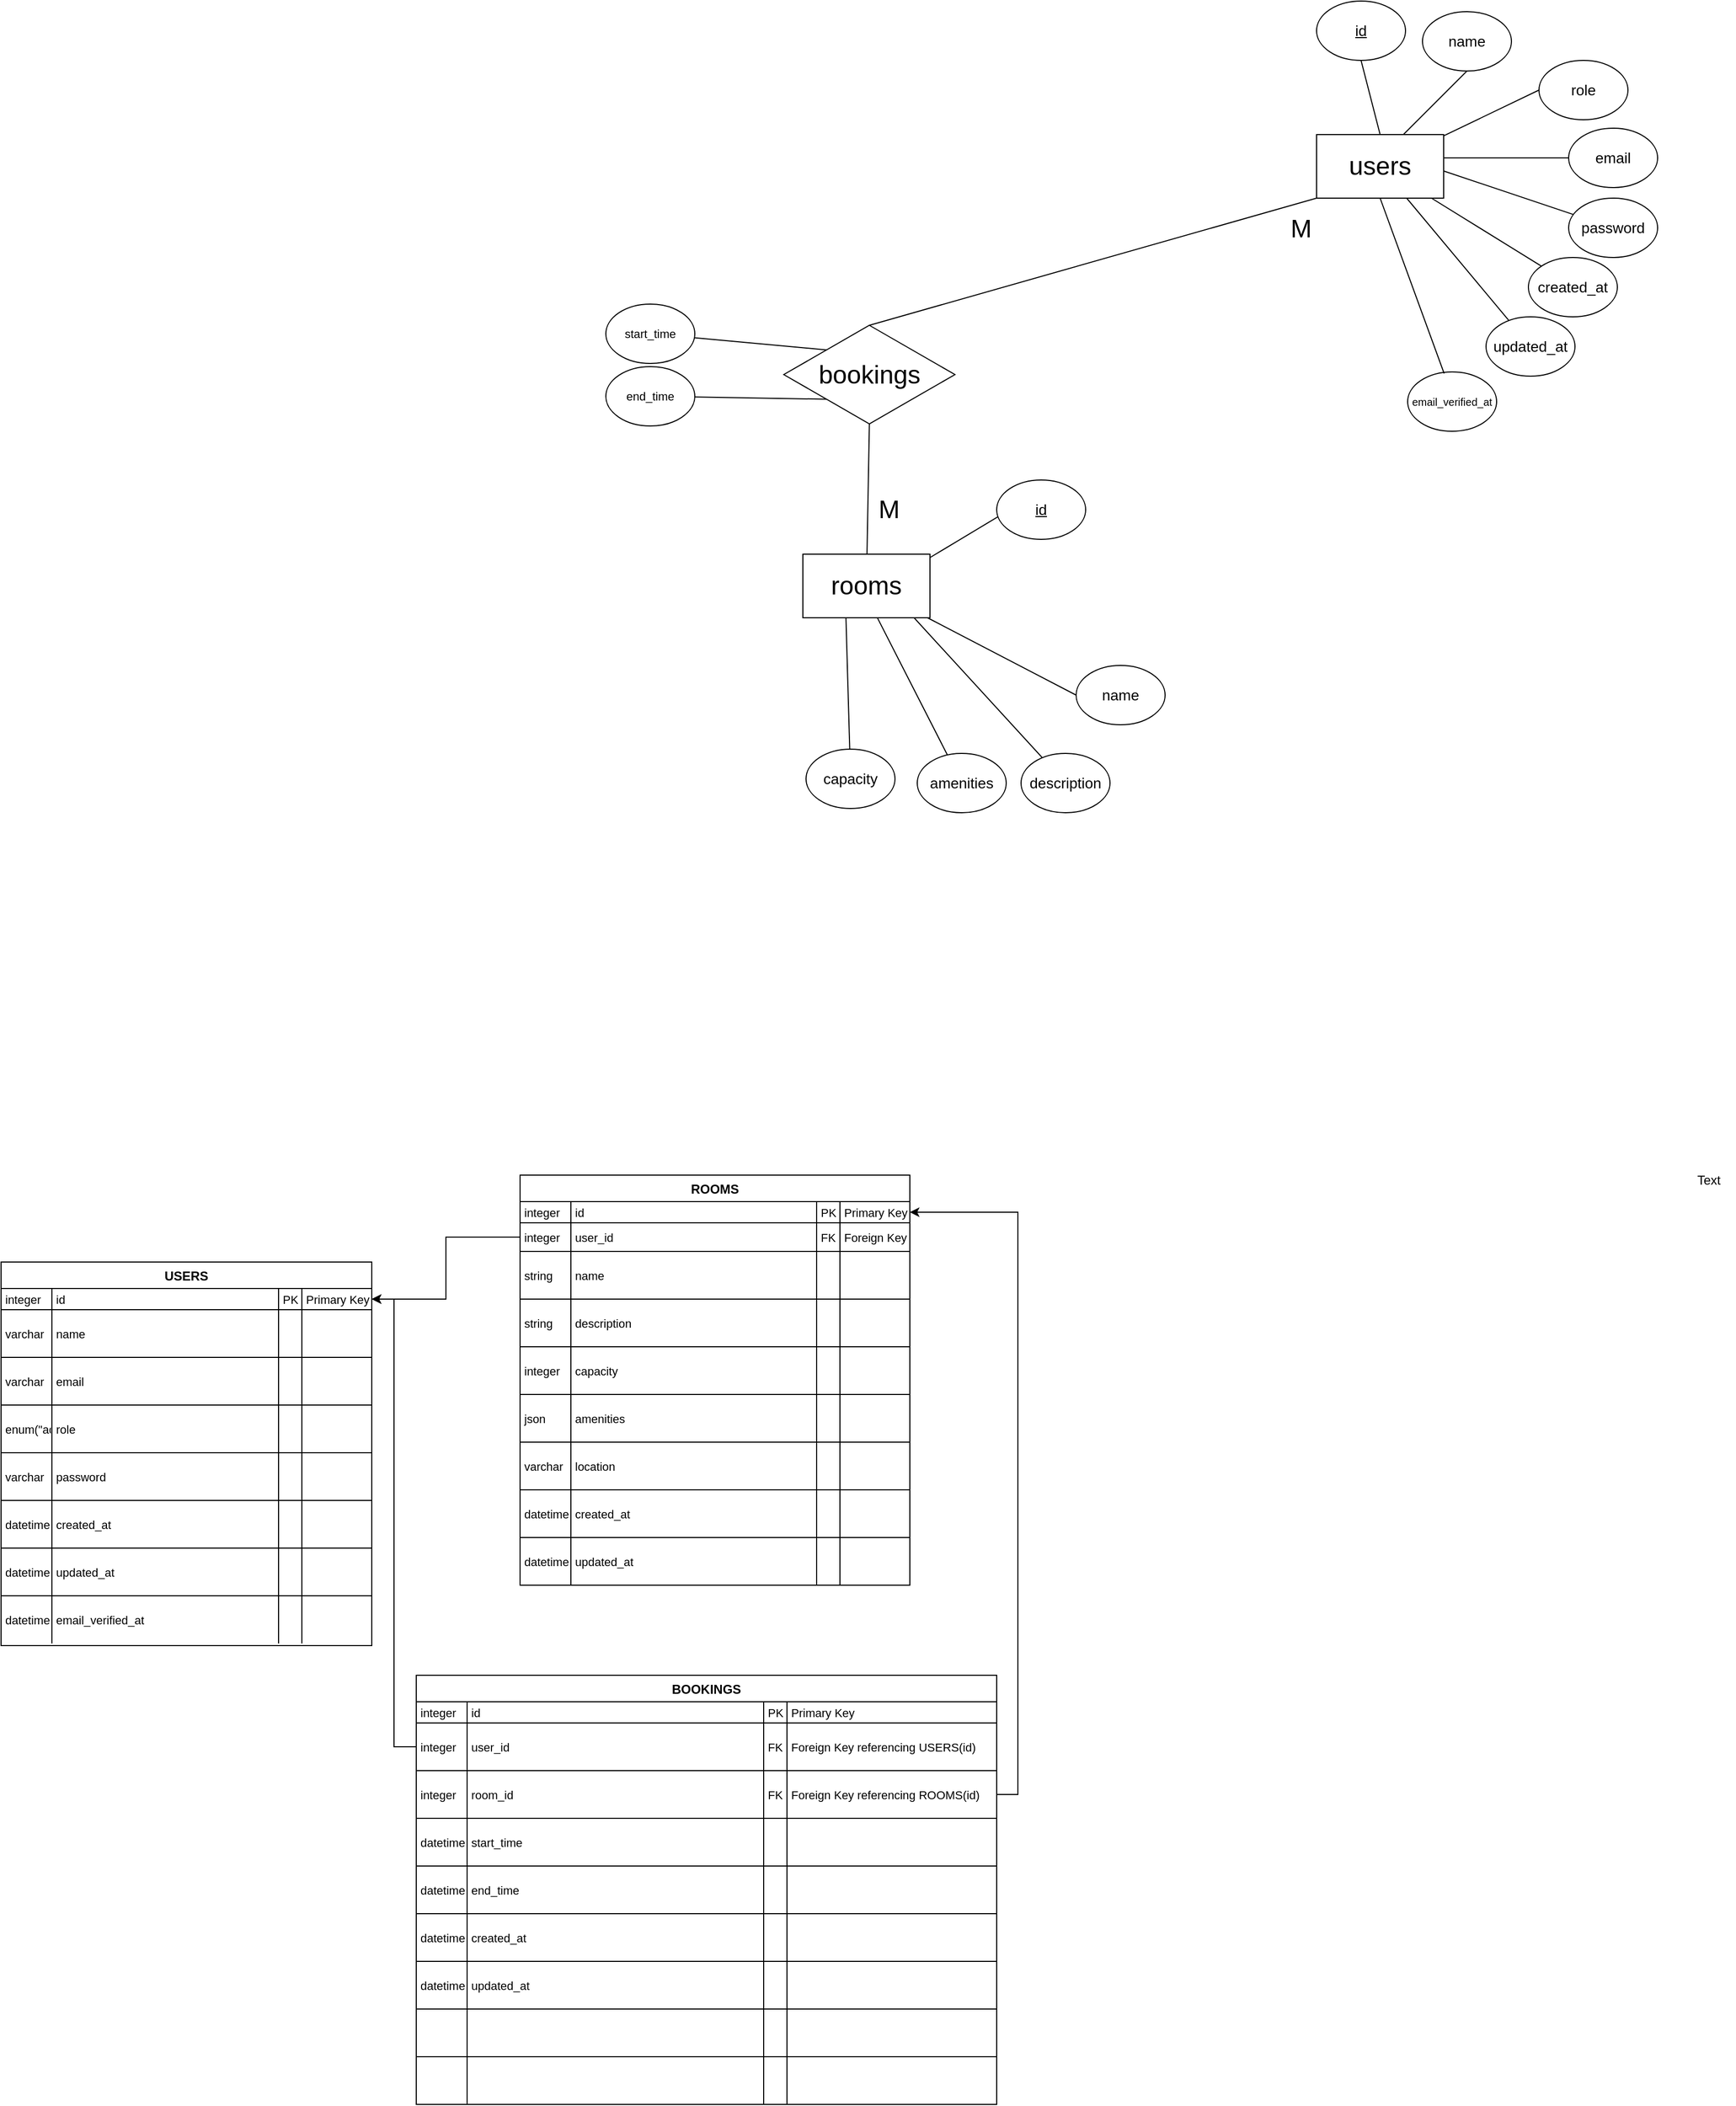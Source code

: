 <mxfile version="28.1.2">
  <diagram name="Halaman-1" id="dI81sPS_uqOxOyNuYDgH">
    <mxGraphModel dx="918" dy="1707" grid="0" gridSize="10" guides="1" tooltips="1" connect="1" arrows="1" fold="1" page="1" pageScale="1" pageWidth="827" pageHeight="1169" math="0" shadow="0">
      <root>
        <mxCell id="0" />
        <mxCell id="1" parent="0" />
        <mxCell id="2" value="USERS" style="shape=table;startSize=25;container=1;collapsible=0;childLayout=tableLayout;fixedRows=1;rowLines=1;fontStyle=1;align=center;resizeLast=1;" parent="1" vertex="1">
          <mxGeometry x="8" y="90" width="350" height="362" as="geometry" />
        </mxCell>
        <mxCell id="3" style="shape=tableRow;horizontal=0;startSize=0;swimlaneHead=0;swimlaneBody=0;fillColor=none;collapsible=0;dropTarget=0;points=[[0,0.5],[1,0.5]];portConstraint=eastwest;top=0;left=0;right=0;bottom=0;" parent="2" vertex="1">
          <mxGeometry y="25" width="350" height="20" as="geometry" />
        </mxCell>
        <mxCell id="4" value="integer" style="shape=partialRectangle;connectable=0;fillColor=none;top=0;left=0;bottom=0;right=0;align=left;spacingLeft=2;overflow=hidden;fontSize=11;" parent="3" vertex="1">
          <mxGeometry width="48" height="20" as="geometry">
            <mxRectangle width="48" height="20" as="alternateBounds" />
          </mxGeometry>
        </mxCell>
        <mxCell id="5" value="id" style="shape=partialRectangle;connectable=0;fillColor=none;top=0;left=0;bottom=0;right=0;align=left;spacingLeft=2;overflow=hidden;fontSize=11;" parent="3" vertex="1">
          <mxGeometry x="48" width="214" height="20" as="geometry">
            <mxRectangle width="214" height="20" as="alternateBounds" />
          </mxGeometry>
        </mxCell>
        <mxCell id="6" value="PK" style="shape=partialRectangle;connectable=0;fillColor=none;top=0;left=0;bottom=0;right=0;align=left;spacingLeft=2;overflow=hidden;fontSize=11;" parent="3" vertex="1">
          <mxGeometry x="262" width="22" height="20" as="geometry">
            <mxRectangle width="22" height="20" as="alternateBounds" />
          </mxGeometry>
        </mxCell>
        <mxCell id="7" value="Primary Key" style="shape=partialRectangle;connectable=0;fillColor=none;top=0;left=0;bottom=0;right=0;align=left;spacingLeft=2;overflow=hidden;fontSize=11;" parent="3" vertex="1">
          <mxGeometry x="284" width="66" height="20" as="geometry">
            <mxRectangle width="66" height="20" as="alternateBounds" />
          </mxGeometry>
        </mxCell>
        <mxCell id="8" style="shape=tableRow;horizontal=0;startSize=0;swimlaneHead=0;swimlaneBody=0;fillColor=none;collapsible=0;dropTarget=0;points=[[0,0.5],[1,0.5]];portConstraint=eastwest;top=0;left=0;right=0;bottom=0;" parent="2" vertex="1">
          <mxGeometry y="45" width="350" height="45" as="geometry" />
        </mxCell>
        <mxCell id="9" value="varchar " style="shape=partialRectangle;connectable=0;fillColor=none;top=0;left=0;bottom=0;right=0;align=left;spacingLeft=2;overflow=hidden;fontSize=11;" parent="8" vertex="1">
          <mxGeometry width="48" height="45" as="geometry">
            <mxRectangle width="48" height="45" as="alternateBounds" />
          </mxGeometry>
        </mxCell>
        <mxCell id="10" value="name" style="shape=partialRectangle;connectable=0;fillColor=none;top=0;left=0;bottom=0;right=0;align=left;spacingLeft=2;overflow=hidden;fontSize=11;" parent="8" vertex="1">
          <mxGeometry x="48" width="214" height="45" as="geometry">
            <mxRectangle width="214" height="45" as="alternateBounds" />
          </mxGeometry>
        </mxCell>
        <mxCell id="11" value="" style="shape=partialRectangle;connectable=0;fillColor=none;top=0;left=0;bottom=0;right=0;align=left;spacingLeft=2;overflow=hidden;fontSize=11;" parent="8" vertex="1">
          <mxGeometry x="262" width="22" height="45" as="geometry">
            <mxRectangle width="22" height="45" as="alternateBounds" />
          </mxGeometry>
        </mxCell>
        <mxCell id="12" value="" style="shape=partialRectangle;connectable=0;fillColor=none;top=0;left=0;bottom=0;right=0;align=left;spacingLeft=2;overflow=hidden;fontSize=11;" parent="8" vertex="1">
          <mxGeometry x="284" width="66" height="45" as="geometry">
            <mxRectangle width="66" height="45" as="alternateBounds" />
          </mxGeometry>
        </mxCell>
        <mxCell id="13" style="shape=tableRow;horizontal=0;startSize=0;swimlaneHead=0;swimlaneBody=0;fillColor=none;collapsible=0;dropTarget=0;points=[[0,0.5],[1,0.5]];portConstraint=eastwest;top=0;left=0;right=0;bottom=0;" parent="2" vertex="1">
          <mxGeometry y="90" width="350" height="45" as="geometry" />
        </mxCell>
        <mxCell id="14" value="varchar" style="shape=partialRectangle;connectable=0;fillColor=none;top=0;left=0;bottom=0;right=0;align=left;spacingLeft=2;overflow=hidden;fontSize=11;" parent="13" vertex="1">
          <mxGeometry width="48" height="45" as="geometry">
            <mxRectangle width="48" height="45" as="alternateBounds" />
          </mxGeometry>
        </mxCell>
        <mxCell id="15" value="email" style="shape=partialRectangle;connectable=0;fillColor=none;top=0;left=0;bottom=0;right=0;align=left;spacingLeft=2;overflow=hidden;fontSize=11;" parent="13" vertex="1">
          <mxGeometry x="48" width="214" height="45" as="geometry">
            <mxRectangle width="214" height="45" as="alternateBounds" />
          </mxGeometry>
        </mxCell>
        <mxCell id="16" value="" style="shape=partialRectangle;connectable=0;fillColor=none;top=0;left=0;bottom=0;right=0;align=left;spacingLeft=2;overflow=hidden;fontSize=11;" parent="13" vertex="1">
          <mxGeometry x="262" width="22" height="45" as="geometry">
            <mxRectangle width="22" height="45" as="alternateBounds" />
          </mxGeometry>
        </mxCell>
        <mxCell id="17" value="" style="shape=partialRectangle;connectable=0;fillColor=none;top=0;left=0;bottom=0;right=0;align=left;spacingLeft=2;overflow=hidden;fontSize=11;" parent="13" vertex="1">
          <mxGeometry x="284" width="66" height="45" as="geometry">
            <mxRectangle width="66" height="45" as="alternateBounds" />
          </mxGeometry>
        </mxCell>
        <mxCell id="18" style="shape=tableRow;horizontal=0;startSize=0;swimlaneHead=0;swimlaneBody=0;fillColor=none;collapsible=0;dropTarget=0;points=[[0,0.5],[1,0.5]];portConstraint=eastwest;top=0;left=0;right=0;bottom=0;" parent="2" vertex="1">
          <mxGeometry y="135" width="350" height="45" as="geometry" />
        </mxCell>
        <mxCell id="19" value="enum(&quot;admin&quot;, &quot;users&quot;)" style="shape=partialRectangle;connectable=0;fillColor=none;top=0;left=0;bottom=0;right=0;align=left;spacingLeft=2;overflow=hidden;fontSize=11;" parent="18" vertex="1">
          <mxGeometry width="48" height="45" as="geometry">
            <mxRectangle width="48" height="45" as="alternateBounds" />
          </mxGeometry>
        </mxCell>
        <mxCell id="20" value="role" style="shape=partialRectangle;connectable=0;fillColor=none;top=0;left=0;bottom=0;right=0;align=left;spacingLeft=2;overflow=hidden;fontSize=11;" parent="18" vertex="1">
          <mxGeometry x="48" width="214" height="45" as="geometry">
            <mxRectangle width="214" height="45" as="alternateBounds" />
          </mxGeometry>
        </mxCell>
        <mxCell id="21" value="" style="shape=partialRectangle;connectable=0;fillColor=none;top=0;left=0;bottom=0;right=0;align=left;spacingLeft=2;overflow=hidden;fontSize=11;" parent="18" vertex="1">
          <mxGeometry x="262" width="22" height="45" as="geometry">
            <mxRectangle width="22" height="45" as="alternateBounds" />
          </mxGeometry>
        </mxCell>
        <mxCell id="22" value="" style="shape=partialRectangle;connectable=0;fillColor=none;top=0;left=0;bottom=0;right=0;align=left;spacingLeft=2;overflow=hidden;fontSize=11;" parent="18" vertex="1">
          <mxGeometry x="284" width="66" height="45" as="geometry">
            <mxRectangle width="66" height="45" as="alternateBounds" />
          </mxGeometry>
        </mxCell>
        <mxCell id="23" style="shape=tableRow;horizontal=0;startSize=0;swimlaneHead=0;swimlaneBody=0;fillColor=none;collapsible=0;dropTarget=0;points=[[0,0.5],[1,0.5]];portConstraint=eastwest;top=0;left=0;right=0;bottom=0;" parent="2" vertex="1">
          <mxGeometry y="180" width="350" height="45" as="geometry" />
        </mxCell>
        <mxCell id="24" value="varchar" style="shape=partialRectangle;connectable=0;fillColor=none;top=0;left=0;bottom=0;right=0;align=left;spacingLeft=2;overflow=hidden;fontSize=11;" parent="23" vertex="1">
          <mxGeometry width="48" height="45" as="geometry">
            <mxRectangle width="48" height="45" as="alternateBounds" />
          </mxGeometry>
        </mxCell>
        <mxCell id="25" value="password" style="shape=partialRectangle;connectable=0;fillColor=none;top=0;left=0;bottom=0;right=0;align=left;spacingLeft=2;overflow=hidden;fontSize=11;" parent="23" vertex="1">
          <mxGeometry x="48" width="214" height="45" as="geometry">
            <mxRectangle width="214" height="45" as="alternateBounds" />
          </mxGeometry>
        </mxCell>
        <mxCell id="26" value="" style="shape=partialRectangle;connectable=0;fillColor=none;top=0;left=0;bottom=0;right=0;align=left;spacingLeft=2;overflow=hidden;fontSize=11;" parent="23" vertex="1">
          <mxGeometry x="262" width="22" height="45" as="geometry">
            <mxRectangle width="22" height="45" as="alternateBounds" />
          </mxGeometry>
        </mxCell>
        <mxCell id="27" value="" style="shape=partialRectangle;connectable=0;fillColor=none;top=0;left=0;bottom=0;right=0;align=left;spacingLeft=2;overflow=hidden;fontSize=11;" parent="23" vertex="1">
          <mxGeometry x="284" width="66" height="45" as="geometry">
            <mxRectangle width="66" height="45" as="alternateBounds" />
          </mxGeometry>
        </mxCell>
        <mxCell id="28" style="shape=tableRow;horizontal=0;startSize=0;swimlaneHead=0;swimlaneBody=0;fillColor=none;collapsible=0;dropTarget=0;points=[[0,0.5],[1,0.5]];portConstraint=eastwest;top=0;left=0;right=0;bottom=0;" parent="2" vertex="1">
          <mxGeometry y="225" width="350" height="45" as="geometry" />
        </mxCell>
        <mxCell id="29" value="datetime" style="shape=partialRectangle;connectable=0;fillColor=none;top=0;left=0;bottom=0;right=0;align=left;spacingLeft=2;overflow=hidden;fontSize=11;" parent="28" vertex="1">
          <mxGeometry width="48" height="45" as="geometry">
            <mxRectangle width="48" height="45" as="alternateBounds" />
          </mxGeometry>
        </mxCell>
        <mxCell id="30" value="created_at" style="shape=partialRectangle;connectable=0;fillColor=none;top=0;left=0;bottom=0;right=0;align=left;spacingLeft=2;overflow=hidden;fontSize=11;" parent="28" vertex="1">
          <mxGeometry x="48" width="214" height="45" as="geometry">
            <mxRectangle width="214" height="45" as="alternateBounds" />
          </mxGeometry>
        </mxCell>
        <mxCell id="31" value="" style="shape=partialRectangle;connectable=0;fillColor=none;top=0;left=0;bottom=0;right=0;align=left;spacingLeft=2;overflow=hidden;fontSize=11;" parent="28" vertex="1">
          <mxGeometry x="262" width="22" height="45" as="geometry">
            <mxRectangle width="22" height="45" as="alternateBounds" />
          </mxGeometry>
        </mxCell>
        <mxCell id="32" value="" style="shape=partialRectangle;connectable=0;fillColor=none;top=0;left=0;bottom=0;right=0;align=left;spacingLeft=2;overflow=hidden;fontSize=11;" parent="28" vertex="1">
          <mxGeometry x="284" width="66" height="45" as="geometry">
            <mxRectangle width="66" height="45" as="alternateBounds" />
          </mxGeometry>
        </mxCell>
        <mxCell id="33" style="shape=tableRow;horizontal=0;startSize=0;swimlaneHead=0;swimlaneBody=0;fillColor=none;collapsible=0;dropTarget=0;points=[[0,0.5],[1,0.5]];portConstraint=eastwest;top=0;left=0;right=0;bottom=0;" parent="2" vertex="1">
          <mxGeometry y="270" width="350" height="45" as="geometry" />
        </mxCell>
        <mxCell id="34" value="datetime" style="shape=partialRectangle;connectable=0;fillColor=none;top=0;left=0;bottom=0;right=0;align=left;spacingLeft=2;overflow=hidden;fontSize=11;" parent="33" vertex="1">
          <mxGeometry width="48" height="45" as="geometry">
            <mxRectangle width="48" height="45" as="alternateBounds" />
          </mxGeometry>
        </mxCell>
        <mxCell id="35" value="updated_at" style="shape=partialRectangle;connectable=0;fillColor=none;top=0;left=0;bottom=0;right=0;align=left;spacingLeft=2;overflow=hidden;fontSize=11;" parent="33" vertex="1">
          <mxGeometry x="48" width="214" height="45" as="geometry">
            <mxRectangle width="214" height="45" as="alternateBounds" />
          </mxGeometry>
        </mxCell>
        <mxCell id="36" value="" style="shape=partialRectangle;connectable=0;fillColor=none;top=0;left=0;bottom=0;right=0;align=left;spacingLeft=2;overflow=hidden;fontSize=11;" parent="33" vertex="1">
          <mxGeometry x="262" width="22" height="45" as="geometry">
            <mxRectangle width="22" height="45" as="alternateBounds" />
          </mxGeometry>
        </mxCell>
        <mxCell id="37" value="" style="shape=partialRectangle;connectable=0;fillColor=none;top=0;left=0;bottom=0;right=0;align=left;spacingLeft=2;overflow=hidden;fontSize=11;" parent="33" vertex="1">
          <mxGeometry x="284" width="66" height="45" as="geometry">
            <mxRectangle width="66" height="45" as="alternateBounds" />
          </mxGeometry>
        </mxCell>
        <mxCell id="PrrU_9qnJw0Kcy2NUZD8-133" style="shape=tableRow;horizontal=0;startSize=0;swimlaneHead=0;swimlaneBody=0;fillColor=none;collapsible=0;dropTarget=0;points=[[0,0.5],[1,0.5]];portConstraint=eastwest;top=0;left=0;right=0;bottom=0;" parent="2" vertex="1">
          <mxGeometry y="315" width="350" height="45" as="geometry" />
        </mxCell>
        <mxCell id="PrrU_9qnJw0Kcy2NUZD8-134" value="datetime" style="shape=partialRectangle;connectable=0;fillColor=none;top=0;left=0;bottom=0;right=0;align=left;spacingLeft=2;overflow=hidden;fontSize=11;" parent="PrrU_9qnJw0Kcy2NUZD8-133" vertex="1">
          <mxGeometry width="48" height="45" as="geometry">
            <mxRectangle width="48" height="45" as="alternateBounds" />
          </mxGeometry>
        </mxCell>
        <mxCell id="PrrU_9qnJw0Kcy2NUZD8-135" value="email_verified_at" style="shape=partialRectangle;connectable=0;fillColor=none;top=0;left=0;bottom=0;right=0;align=left;spacingLeft=2;overflow=hidden;fontSize=11;" parent="PrrU_9qnJw0Kcy2NUZD8-133" vertex="1">
          <mxGeometry x="48" width="214" height="45" as="geometry">
            <mxRectangle width="214" height="45" as="alternateBounds" />
          </mxGeometry>
        </mxCell>
        <mxCell id="PrrU_9qnJw0Kcy2NUZD8-136" value="" style="shape=partialRectangle;connectable=0;fillColor=none;top=0;left=0;bottom=0;right=0;align=left;spacingLeft=2;overflow=hidden;fontSize=11;" parent="PrrU_9qnJw0Kcy2NUZD8-133" vertex="1">
          <mxGeometry x="262" width="22" height="45" as="geometry">
            <mxRectangle width="22" height="45" as="alternateBounds" />
          </mxGeometry>
        </mxCell>
        <mxCell id="PrrU_9qnJw0Kcy2NUZD8-137" value="" style="shape=partialRectangle;connectable=0;fillColor=none;top=0;left=0;bottom=0;right=0;align=left;spacingLeft=2;overflow=hidden;fontSize=11;" parent="PrrU_9qnJw0Kcy2NUZD8-133" vertex="1">
          <mxGeometry x="284" width="66" height="45" as="geometry">
            <mxRectangle width="66" height="45" as="alternateBounds" />
          </mxGeometry>
        </mxCell>
        <mxCell id="38" value="ROOMS" style="shape=table;startSize=25;container=1;collapsible=0;childLayout=tableLayout;fixedRows=1;rowLines=1;fontStyle=1;align=center;resizeLast=1;" parent="1" vertex="1">
          <mxGeometry x="498" y="8" width="368" height="387" as="geometry" />
        </mxCell>
        <mxCell id="39" style="shape=tableRow;horizontal=0;startSize=0;swimlaneHead=0;swimlaneBody=0;fillColor=none;collapsible=0;dropTarget=0;points=[[0,0.5],[1,0.5]];portConstraint=eastwest;top=0;left=0;right=0;bottom=0;" parent="38" vertex="1">
          <mxGeometry y="25" width="368" height="20" as="geometry" />
        </mxCell>
        <mxCell id="40" value="integer" style="shape=partialRectangle;connectable=0;fillColor=none;top=0;left=0;bottom=0;right=0;align=left;spacingLeft=2;overflow=hidden;fontSize=11;" parent="39" vertex="1">
          <mxGeometry width="48" height="20" as="geometry">
            <mxRectangle width="48" height="20" as="alternateBounds" />
          </mxGeometry>
        </mxCell>
        <mxCell id="41" value="id" style="shape=partialRectangle;connectable=0;fillColor=none;top=0;left=0;bottom=0;right=0;align=left;spacingLeft=2;overflow=hidden;fontSize=11;" parent="39" vertex="1">
          <mxGeometry x="48" width="232" height="20" as="geometry">
            <mxRectangle width="232" height="20" as="alternateBounds" />
          </mxGeometry>
        </mxCell>
        <mxCell id="42" value="PK" style="shape=partialRectangle;connectable=0;fillColor=none;top=0;left=0;bottom=0;right=0;align=left;spacingLeft=2;overflow=hidden;fontSize=11;" parent="39" vertex="1">
          <mxGeometry x="280" width="22" height="20" as="geometry">
            <mxRectangle width="22" height="20" as="alternateBounds" />
          </mxGeometry>
        </mxCell>
        <mxCell id="43" value="Primary Key" style="shape=partialRectangle;connectable=0;fillColor=none;top=0;left=0;bottom=0;right=0;align=left;spacingLeft=2;overflow=hidden;fontSize=11;" parent="39" vertex="1">
          <mxGeometry x="302" width="66" height="20" as="geometry">
            <mxRectangle width="66" height="20" as="alternateBounds" />
          </mxGeometry>
        </mxCell>
        <mxCell id="44" style="shape=tableRow;horizontal=0;startSize=0;swimlaneHead=0;swimlaneBody=0;fillColor=none;collapsible=0;dropTarget=0;points=[[0,0.5],[1,0.5]];portConstraint=eastwest;top=0;left=0;right=0;bottom=0;" parent="38" vertex="1">
          <mxGeometry y="45" width="368" height="27" as="geometry" />
        </mxCell>
        <mxCell id="45" value="integer" style="shape=partialRectangle;connectable=0;fillColor=none;top=0;left=0;bottom=0;right=0;align=left;spacingLeft=2;overflow=hidden;fontSize=11;" parent="44" vertex="1">
          <mxGeometry width="48" height="27" as="geometry">
            <mxRectangle width="48" height="27" as="alternateBounds" />
          </mxGeometry>
        </mxCell>
        <mxCell id="46" value="user_id" style="shape=partialRectangle;connectable=0;fillColor=none;top=0;left=0;bottom=0;right=0;align=left;spacingLeft=2;overflow=hidden;fontSize=11;" parent="44" vertex="1">
          <mxGeometry x="48" width="232" height="27" as="geometry">
            <mxRectangle width="232" height="27" as="alternateBounds" />
          </mxGeometry>
        </mxCell>
        <mxCell id="47" value="FK" style="shape=partialRectangle;connectable=0;fillColor=none;top=0;left=0;bottom=0;right=0;align=left;spacingLeft=2;overflow=hidden;fontSize=11;" parent="44" vertex="1">
          <mxGeometry x="280" width="22" height="27" as="geometry">
            <mxRectangle width="22" height="27" as="alternateBounds" />
          </mxGeometry>
        </mxCell>
        <mxCell id="48" value="Foreign Key referencing USERS(id)" style="shape=partialRectangle;connectable=0;fillColor=none;top=0;left=0;bottom=0;right=0;align=left;spacingLeft=2;overflow=hidden;fontSize=11;" parent="44" vertex="1">
          <mxGeometry x="302" width="66" height="27" as="geometry">
            <mxRectangle width="66" height="27" as="alternateBounds" />
          </mxGeometry>
        </mxCell>
        <mxCell id="49" style="shape=tableRow;horizontal=0;startSize=0;swimlaneHead=0;swimlaneBody=0;fillColor=none;collapsible=0;dropTarget=0;points=[[0,0.5],[1,0.5]];portConstraint=eastwest;top=0;left=0;right=0;bottom=0;" parent="38" vertex="1">
          <mxGeometry y="72" width="368" height="45" as="geometry" />
        </mxCell>
        <mxCell id="50" value="string" style="shape=partialRectangle;connectable=0;fillColor=none;top=0;left=0;bottom=0;right=0;align=left;spacingLeft=2;overflow=hidden;fontSize=11;" parent="49" vertex="1">
          <mxGeometry width="48" height="45" as="geometry">
            <mxRectangle width="48" height="45" as="alternateBounds" />
          </mxGeometry>
        </mxCell>
        <mxCell id="51" value="name" style="shape=partialRectangle;connectable=0;fillColor=none;top=0;left=0;bottom=0;right=0;align=left;spacingLeft=2;overflow=hidden;fontSize=11;" parent="49" vertex="1">
          <mxGeometry x="48" width="232" height="45" as="geometry">
            <mxRectangle width="232" height="45" as="alternateBounds" />
          </mxGeometry>
        </mxCell>
        <mxCell id="52" value="" style="shape=partialRectangle;connectable=0;fillColor=none;top=0;left=0;bottom=0;right=0;align=left;spacingLeft=2;overflow=hidden;fontSize=11;" parent="49" vertex="1">
          <mxGeometry x="280" width="22" height="45" as="geometry">
            <mxRectangle width="22" height="45" as="alternateBounds" />
          </mxGeometry>
        </mxCell>
        <mxCell id="53" value="" style="shape=partialRectangle;connectable=0;fillColor=none;top=0;left=0;bottom=0;right=0;align=left;spacingLeft=2;overflow=hidden;fontSize=11;" parent="49" vertex="1">
          <mxGeometry x="302" width="66" height="45" as="geometry">
            <mxRectangle width="66" height="45" as="alternateBounds" />
          </mxGeometry>
        </mxCell>
        <mxCell id="54" style="shape=tableRow;horizontal=0;startSize=0;swimlaneHead=0;swimlaneBody=0;fillColor=none;collapsible=0;dropTarget=0;points=[[0,0.5],[1,0.5]];portConstraint=eastwest;top=0;left=0;right=0;bottom=0;" parent="38" vertex="1">
          <mxGeometry y="117" width="368" height="45" as="geometry" />
        </mxCell>
        <mxCell id="55" value="string" style="shape=partialRectangle;connectable=0;fillColor=none;top=0;left=0;bottom=0;right=0;align=left;spacingLeft=2;overflow=hidden;fontSize=11;" parent="54" vertex="1">
          <mxGeometry width="48" height="45" as="geometry">
            <mxRectangle width="48" height="45" as="alternateBounds" />
          </mxGeometry>
        </mxCell>
        <mxCell id="56" value="description" style="shape=partialRectangle;connectable=0;fillColor=none;top=0;left=0;bottom=0;right=0;align=left;spacingLeft=2;overflow=hidden;fontSize=11;" parent="54" vertex="1">
          <mxGeometry x="48" width="232" height="45" as="geometry">
            <mxRectangle width="232" height="45" as="alternateBounds" />
          </mxGeometry>
        </mxCell>
        <mxCell id="57" value="" style="shape=partialRectangle;connectable=0;fillColor=none;top=0;left=0;bottom=0;right=0;align=left;spacingLeft=2;overflow=hidden;fontSize=11;" parent="54" vertex="1">
          <mxGeometry x="280" width="22" height="45" as="geometry">
            <mxRectangle width="22" height="45" as="alternateBounds" />
          </mxGeometry>
        </mxCell>
        <mxCell id="58" value="" style="shape=partialRectangle;connectable=0;fillColor=none;top=0;left=0;bottom=0;right=0;align=left;spacingLeft=2;overflow=hidden;fontSize=11;" parent="54" vertex="1">
          <mxGeometry x="302" width="66" height="45" as="geometry">
            <mxRectangle width="66" height="45" as="alternateBounds" />
          </mxGeometry>
        </mxCell>
        <mxCell id="59" style="shape=tableRow;horizontal=0;startSize=0;swimlaneHead=0;swimlaneBody=0;fillColor=none;collapsible=0;dropTarget=0;points=[[0,0.5],[1,0.5]];portConstraint=eastwest;top=0;left=0;right=0;bottom=0;" parent="38" vertex="1">
          <mxGeometry y="162" width="368" height="45" as="geometry" />
        </mxCell>
        <mxCell id="60" value="integer" style="shape=partialRectangle;connectable=0;fillColor=none;top=0;left=0;bottom=0;right=0;align=left;spacingLeft=2;overflow=hidden;fontSize=11;" parent="59" vertex="1">
          <mxGeometry width="48" height="45" as="geometry">
            <mxRectangle width="48" height="45" as="alternateBounds" />
          </mxGeometry>
        </mxCell>
        <mxCell id="61" value="capacity" style="shape=partialRectangle;connectable=0;fillColor=none;top=0;left=0;bottom=0;right=0;align=left;spacingLeft=2;overflow=hidden;fontSize=11;" parent="59" vertex="1">
          <mxGeometry x="48" width="232" height="45" as="geometry">
            <mxRectangle width="232" height="45" as="alternateBounds" />
          </mxGeometry>
        </mxCell>
        <mxCell id="62" value="" style="shape=partialRectangle;connectable=0;fillColor=none;top=0;left=0;bottom=0;right=0;align=left;spacingLeft=2;overflow=hidden;fontSize=11;" parent="59" vertex="1">
          <mxGeometry x="280" width="22" height="45" as="geometry">
            <mxRectangle width="22" height="45" as="alternateBounds" />
          </mxGeometry>
        </mxCell>
        <mxCell id="63" value="" style="shape=partialRectangle;connectable=0;fillColor=none;top=0;left=0;bottom=0;right=0;align=left;spacingLeft=2;overflow=hidden;fontSize=11;" parent="59" vertex="1">
          <mxGeometry x="302" width="66" height="45" as="geometry">
            <mxRectangle width="66" height="45" as="alternateBounds" />
          </mxGeometry>
        </mxCell>
        <mxCell id="64" style="shape=tableRow;horizontal=0;startSize=0;swimlaneHead=0;swimlaneBody=0;fillColor=none;collapsible=0;dropTarget=0;points=[[0,0.5],[1,0.5]];portConstraint=eastwest;top=0;left=0;right=0;bottom=0;" parent="38" vertex="1">
          <mxGeometry y="207" width="368" height="45" as="geometry" />
        </mxCell>
        <mxCell id="65" value="json" style="shape=partialRectangle;connectable=0;fillColor=none;top=0;left=0;bottom=0;right=0;align=left;spacingLeft=2;overflow=hidden;fontSize=11;" parent="64" vertex="1">
          <mxGeometry width="48" height="45" as="geometry">
            <mxRectangle width="48" height="45" as="alternateBounds" />
          </mxGeometry>
        </mxCell>
        <mxCell id="66" value="amenities" style="shape=partialRectangle;connectable=0;fillColor=none;top=0;left=0;bottom=0;right=0;align=left;spacingLeft=2;overflow=hidden;fontSize=11;" parent="64" vertex="1">
          <mxGeometry x="48" width="232" height="45" as="geometry">
            <mxRectangle width="232" height="45" as="alternateBounds" />
          </mxGeometry>
        </mxCell>
        <mxCell id="67" value="" style="shape=partialRectangle;connectable=0;fillColor=none;top=0;left=0;bottom=0;right=0;align=left;spacingLeft=2;overflow=hidden;fontSize=11;" parent="64" vertex="1">
          <mxGeometry x="280" width="22" height="45" as="geometry">
            <mxRectangle width="22" height="45" as="alternateBounds" />
          </mxGeometry>
        </mxCell>
        <mxCell id="68" value="" style="shape=partialRectangle;connectable=0;fillColor=none;top=0;left=0;bottom=0;right=0;align=left;spacingLeft=2;overflow=hidden;fontSize=11;" parent="64" vertex="1">
          <mxGeometry x="302" width="66" height="45" as="geometry">
            <mxRectangle width="66" height="45" as="alternateBounds" />
          </mxGeometry>
        </mxCell>
        <mxCell id="69" style="shape=tableRow;horizontal=0;startSize=0;swimlaneHead=0;swimlaneBody=0;fillColor=none;collapsible=0;dropTarget=0;points=[[0,0.5],[1,0.5]];portConstraint=eastwest;top=0;left=0;right=0;bottom=0;" parent="38" vertex="1">
          <mxGeometry y="252" width="368" height="45" as="geometry" />
        </mxCell>
        <mxCell id="70" value="varchar" style="shape=partialRectangle;connectable=0;fillColor=none;top=0;left=0;bottom=0;right=0;align=left;spacingLeft=2;overflow=hidden;fontSize=11;" parent="69" vertex="1">
          <mxGeometry width="48" height="45" as="geometry">
            <mxRectangle width="48" height="45" as="alternateBounds" />
          </mxGeometry>
        </mxCell>
        <mxCell id="71" value="location" style="shape=partialRectangle;connectable=0;fillColor=none;top=0;left=0;bottom=0;right=0;align=left;spacingLeft=2;overflow=hidden;fontSize=11;" parent="69" vertex="1">
          <mxGeometry x="48" width="232" height="45" as="geometry">
            <mxRectangle width="232" height="45" as="alternateBounds" />
          </mxGeometry>
        </mxCell>
        <mxCell id="72" value="" style="shape=partialRectangle;connectable=0;fillColor=none;top=0;left=0;bottom=0;right=0;align=left;spacingLeft=2;overflow=hidden;fontSize=11;" parent="69" vertex="1">
          <mxGeometry x="280" width="22" height="45" as="geometry">
            <mxRectangle width="22" height="45" as="alternateBounds" />
          </mxGeometry>
        </mxCell>
        <mxCell id="73" value="" style="shape=partialRectangle;connectable=0;fillColor=none;top=0;left=0;bottom=0;right=0;align=left;spacingLeft=2;overflow=hidden;fontSize=11;" parent="69" vertex="1">
          <mxGeometry x="302" width="66" height="45" as="geometry">
            <mxRectangle width="66" height="45" as="alternateBounds" />
          </mxGeometry>
        </mxCell>
        <mxCell id="74" style="shape=tableRow;horizontal=0;startSize=0;swimlaneHead=0;swimlaneBody=0;fillColor=none;collapsible=0;dropTarget=0;points=[[0,0.5],[1,0.5]];portConstraint=eastwest;top=0;left=0;right=0;bottom=0;" parent="38" vertex="1">
          <mxGeometry y="297" width="368" height="45" as="geometry" />
        </mxCell>
        <mxCell id="75" value="datetime" style="shape=partialRectangle;connectable=0;fillColor=none;top=0;left=0;bottom=0;right=0;align=left;spacingLeft=2;overflow=hidden;fontSize=11;" parent="74" vertex="1">
          <mxGeometry width="48" height="45" as="geometry">
            <mxRectangle width="48" height="45" as="alternateBounds" />
          </mxGeometry>
        </mxCell>
        <mxCell id="76" value="created_at" style="shape=partialRectangle;connectable=0;fillColor=none;top=0;left=0;bottom=0;right=0;align=left;spacingLeft=2;overflow=hidden;fontSize=11;" parent="74" vertex="1">
          <mxGeometry x="48" width="232" height="45" as="geometry">
            <mxRectangle width="232" height="45" as="alternateBounds" />
          </mxGeometry>
        </mxCell>
        <mxCell id="77" value="" style="shape=partialRectangle;connectable=0;fillColor=none;top=0;left=0;bottom=0;right=0;align=left;spacingLeft=2;overflow=hidden;fontSize=11;" parent="74" vertex="1">
          <mxGeometry x="280" width="22" height="45" as="geometry">
            <mxRectangle width="22" height="45" as="alternateBounds" />
          </mxGeometry>
        </mxCell>
        <mxCell id="78" value="" style="shape=partialRectangle;connectable=0;fillColor=none;top=0;left=0;bottom=0;right=0;align=left;spacingLeft=2;overflow=hidden;fontSize=11;" parent="74" vertex="1">
          <mxGeometry x="302" width="66" height="45" as="geometry">
            <mxRectangle width="66" height="45" as="alternateBounds" />
          </mxGeometry>
        </mxCell>
        <mxCell id="PrrU_9qnJw0Kcy2NUZD8-162" style="shape=tableRow;horizontal=0;startSize=0;swimlaneHead=0;swimlaneBody=0;fillColor=none;collapsible=0;dropTarget=0;points=[[0,0.5],[1,0.5]];portConstraint=eastwest;top=0;left=0;right=0;bottom=0;" parent="38" vertex="1">
          <mxGeometry y="342" width="368" height="45" as="geometry" />
        </mxCell>
        <mxCell id="PrrU_9qnJw0Kcy2NUZD8-163" value="datetime" style="shape=partialRectangle;connectable=0;fillColor=none;top=0;left=0;bottom=0;right=0;align=left;spacingLeft=2;overflow=hidden;fontSize=11;" parent="PrrU_9qnJw0Kcy2NUZD8-162" vertex="1">
          <mxGeometry width="48" height="45" as="geometry">
            <mxRectangle width="48" height="45" as="alternateBounds" />
          </mxGeometry>
        </mxCell>
        <mxCell id="PrrU_9qnJw0Kcy2NUZD8-164" value="updated_at" style="shape=partialRectangle;connectable=0;fillColor=none;top=0;left=0;bottom=0;right=0;align=left;spacingLeft=2;overflow=hidden;fontSize=11;" parent="PrrU_9qnJw0Kcy2NUZD8-162" vertex="1">
          <mxGeometry x="48" width="232" height="45" as="geometry">
            <mxRectangle width="232" height="45" as="alternateBounds" />
          </mxGeometry>
        </mxCell>
        <mxCell id="PrrU_9qnJw0Kcy2NUZD8-165" value="" style="shape=partialRectangle;connectable=0;fillColor=none;top=0;left=0;bottom=0;right=0;align=left;spacingLeft=2;overflow=hidden;fontSize=11;" parent="PrrU_9qnJw0Kcy2NUZD8-162" vertex="1">
          <mxGeometry x="280" width="22" height="45" as="geometry">
            <mxRectangle width="22" height="45" as="alternateBounds" />
          </mxGeometry>
        </mxCell>
        <mxCell id="PrrU_9qnJw0Kcy2NUZD8-166" value="" style="shape=partialRectangle;connectable=0;fillColor=none;top=0;left=0;bottom=0;right=0;align=left;spacingLeft=2;overflow=hidden;fontSize=11;" parent="PrrU_9qnJw0Kcy2NUZD8-162" vertex="1">
          <mxGeometry x="302" width="66" height="45" as="geometry">
            <mxRectangle width="66" height="45" as="alternateBounds" />
          </mxGeometry>
        </mxCell>
        <mxCell id="79" value="BOOKINGS" style="shape=table;startSize=25;container=1;collapsible=0;childLayout=tableLayout;fixedRows=1;rowLines=1;fontStyle=1;align=center;resizeLast=1;" parent="1" vertex="1">
          <mxGeometry x="400" y="480" width="548" height="405" as="geometry" />
        </mxCell>
        <mxCell id="80" style="shape=tableRow;horizontal=0;startSize=0;swimlaneHead=0;swimlaneBody=0;fillColor=none;collapsible=0;dropTarget=0;points=[[0,0.5],[1,0.5]];portConstraint=eastwest;top=0;left=0;right=0;bottom=0;" parent="79" vertex="1">
          <mxGeometry y="25" width="548" height="20" as="geometry" />
        </mxCell>
        <mxCell id="81" value="integer" style="shape=partialRectangle;connectable=0;fillColor=none;top=0;left=0;bottom=0;right=0;align=left;spacingLeft=2;overflow=hidden;fontSize=11;" parent="80" vertex="1">
          <mxGeometry width="48" height="20" as="geometry">
            <mxRectangle width="48" height="20" as="alternateBounds" />
          </mxGeometry>
        </mxCell>
        <mxCell id="82" value="id" style="shape=partialRectangle;connectable=0;fillColor=none;top=0;left=0;bottom=0;right=0;align=left;spacingLeft=2;overflow=hidden;fontSize=11;" parent="80" vertex="1">
          <mxGeometry x="48" width="280" height="20" as="geometry">
            <mxRectangle width="280" height="20" as="alternateBounds" />
          </mxGeometry>
        </mxCell>
        <mxCell id="83" value="PK" style="shape=partialRectangle;connectable=0;fillColor=none;top=0;left=0;bottom=0;right=0;align=left;spacingLeft=2;overflow=hidden;fontSize=11;" parent="80" vertex="1">
          <mxGeometry x="328" width="22" height="20" as="geometry">
            <mxRectangle width="22" height="20" as="alternateBounds" />
          </mxGeometry>
        </mxCell>
        <mxCell id="84" value="Primary Key" style="shape=partialRectangle;connectable=0;fillColor=none;top=0;left=0;bottom=0;right=0;align=left;spacingLeft=2;overflow=hidden;fontSize=11;" parent="80" vertex="1">
          <mxGeometry x="350" width="198" height="20" as="geometry">
            <mxRectangle width="198" height="20" as="alternateBounds" />
          </mxGeometry>
        </mxCell>
        <mxCell id="85" style="shape=tableRow;horizontal=0;startSize=0;swimlaneHead=0;swimlaneBody=0;fillColor=none;collapsible=0;dropTarget=0;points=[[0,0.5],[1,0.5]];portConstraint=eastwest;top=0;left=0;right=0;bottom=0;" parent="79" vertex="1">
          <mxGeometry y="45" width="548" height="45" as="geometry" />
        </mxCell>
        <mxCell id="86" value="integer" style="shape=partialRectangle;connectable=0;fillColor=none;top=0;left=0;bottom=0;right=0;align=left;spacingLeft=2;overflow=hidden;fontSize=11;" parent="85" vertex="1">
          <mxGeometry width="48" height="45" as="geometry">
            <mxRectangle width="48" height="45" as="alternateBounds" />
          </mxGeometry>
        </mxCell>
        <mxCell id="87" value="user_id" style="shape=partialRectangle;connectable=0;fillColor=none;top=0;left=0;bottom=0;right=0;align=left;spacingLeft=2;overflow=hidden;fontSize=11;" parent="85" vertex="1">
          <mxGeometry x="48" width="280" height="45" as="geometry">
            <mxRectangle width="280" height="45" as="alternateBounds" />
          </mxGeometry>
        </mxCell>
        <mxCell id="88" value="FK" style="shape=partialRectangle;connectable=0;fillColor=none;top=0;left=0;bottom=0;right=0;align=left;spacingLeft=2;overflow=hidden;fontSize=11;" parent="85" vertex="1">
          <mxGeometry x="328" width="22" height="45" as="geometry">
            <mxRectangle width="22" height="45" as="alternateBounds" />
          </mxGeometry>
        </mxCell>
        <mxCell id="89" value="Foreign Key referencing USERS(id)" style="shape=partialRectangle;connectable=0;fillColor=none;top=0;left=0;bottom=0;right=0;align=left;spacingLeft=2;overflow=hidden;fontSize=11;" parent="85" vertex="1">
          <mxGeometry x="350" width="198" height="45" as="geometry">
            <mxRectangle width="198" height="45" as="alternateBounds" />
          </mxGeometry>
        </mxCell>
        <mxCell id="90" style="shape=tableRow;horizontal=0;startSize=0;swimlaneHead=0;swimlaneBody=0;fillColor=none;collapsible=0;dropTarget=0;points=[[0,0.5],[1,0.5]];portConstraint=eastwest;top=0;left=0;right=0;bottom=0;" parent="79" vertex="1">
          <mxGeometry y="90" width="548" height="45" as="geometry" />
        </mxCell>
        <mxCell id="91" value="integer" style="shape=partialRectangle;connectable=0;fillColor=none;top=0;left=0;bottom=0;right=0;align=left;spacingLeft=2;overflow=hidden;fontSize=11;" parent="90" vertex="1">
          <mxGeometry width="48" height="45" as="geometry">
            <mxRectangle width="48" height="45" as="alternateBounds" />
          </mxGeometry>
        </mxCell>
        <mxCell id="92" value="room_id" style="shape=partialRectangle;connectable=0;fillColor=none;top=0;left=0;bottom=0;right=0;align=left;spacingLeft=2;overflow=hidden;fontSize=11;" parent="90" vertex="1">
          <mxGeometry x="48" width="280" height="45" as="geometry">
            <mxRectangle width="280" height="45" as="alternateBounds" />
          </mxGeometry>
        </mxCell>
        <mxCell id="93" value="FK" style="shape=partialRectangle;connectable=0;fillColor=none;top=0;left=0;bottom=0;right=0;align=left;spacingLeft=2;overflow=hidden;fontSize=11;" parent="90" vertex="1">
          <mxGeometry x="328" width="22" height="45" as="geometry">
            <mxRectangle width="22" height="45" as="alternateBounds" />
          </mxGeometry>
        </mxCell>
        <mxCell id="94" value="Foreign Key referencing ROOMS(id)" style="shape=partialRectangle;connectable=0;fillColor=none;top=0;left=0;bottom=0;right=0;align=left;spacingLeft=2;overflow=hidden;fontSize=11;" parent="90" vertex="1">
          <mxGeometry x="350" width="198" height="45" as="geometry">
            <mxRectangle width="198" height="45" as="alternateBounds" />
          </mxGeometry>
        </mxCell>
        <mxCell id="95" style="shape=tableRow;horizontal=0;startSize=0;swimlaneHead=0;swimlaneBody=0;fillColor=none;collapsible=0;dropTarget=0;points=[[0,0.5],[1,0.5]];portConstraint=eastwest;top=0;left=0;right=0;bottom=0;" parent="79" vertex="1">
          <mxGeometry y="135" width="548" height="45" as="geometry" />
        </mxCell>
        <mxCell id="96" value="datetime" style="shape=partialRectangle;connectable=0;fillColor=none;top=0;left=0;bottom=0;right=0;align=left;spacingLeft=2;overflow=hidden;fontSize=11;" parent="95" vertex="1">
          <mxGeometry width="48" height="45" as="geometry">
            <mxRectangle width="48" height="45" as="alternateBounds" />
          </mxGeometry>
        </mxCell>
        <mxCell id="97" value="start_time" style="shape=partialRectangle;connectable=0;fillColor=none;top=0;left=0;bottom=0;right=0;align=left;spacingLeft=2;overflow=hidden;fontSize=11;" parent="95" vertex="1">
          <mxGeometry x="48" width="280" height="45" as="geometry">
            <mxRectangle width="280" height="45" as="alternateBounds" />
          </mxGeometry>
        </mxCell>
        <mxCell id="98" value="" style="shape=partialRectangle;connectable=0;fillColor=none;top=0;left=0;bottom=0;right=0;align=left;spacingLeft=2;overflow=hidden;fontSize=11;" parent="95" vertex="1">
          <mxGeometry x="328" width="22" height="45" as="geometry">
            <mxRectangle width="22" height="45" as="alternateBounds" />
          </mxGeometry>
        </mxCell>
        <mxCell id="99" value="" style="shape=partialRectangle;connectable=0;fillColor=none;top=0;left=0;bottom=0;right=0;align=left;spacingLeft=2;overflow=hidden;fontSize=11;" parent="95" vertex="1">
          <mxGeometry x="350" width="198" height="45" as="geometry">
            <mxRectangle width="198" height="45" as="alternateBounds" />
          </mxGeometry>
        </mxCell>
        <mxCell id="100" style="shape=tableRow;horizontal=0;startSize=0;swimlaneHead=0;swimlaneBody=0;fillColor=none;collapsible=0;dropTarget=0;points=[[0,0.5],[1,0.5]];portConstraint=eastwest;top=0;left=0;right=0;bottom=0;" parent="79" vertex="1">
          <mxGeometry y="180" width="548" height="45" as="geometry" />
        </mxCell>
        <mxCell id="101" value="datetime" style="shape=partialRectangle;connectable=0;fillColor=none;top=0;left=0;bottom=0;right=0;align=left;spacingLeft=2;overflow=hidden;fontSize=11;" parent="100" vertex="1">
          <mxGeometry width="48" height="45" as="geometry">
            <mxRectangle width="48" height="45" as="alternateBounds" />
          </mxGeometry>
        </mxCell>
        <mxCell id="102" value="end_time" style="shape=partialRectangle;connectable=0;fillColor=none;top=0;left=0;bottom=0;right=0;align=left;spacingLeft=2;overflow=hidden;fontSize=11;" parent="100" vertex="1">
          <mxGeometry x="48" width="280" height="45" as="geometry">
            <mxRectangle width="280" height="45" as="alternateBounds" />
          </mxGeometry>
        </mxCell>
        <mxCell id="103" value="" style="shape=partialRectangle;connectable=0;fillColor=none;top=0;left=0;bottom=0;right=0;align=left;spacingLeft=2;overflow=hidden;fontSize=11;" parent="100" vertex="1">
          <mxGeometry x="328" width="22" height="45" as="geometry">
            <mxRectangle width="22" height="45" as="alternateBounds" />
          </mxGeometry>
        </mxCell>
        <mxCell id="104" value="" style="shape=partialRectangle;connectable=0;fillColor=none;top=0;left=0;bottom=0;right=0;align=left;spacingLeft=2;overflow=hidden;fontSize=11;" parent="100" vertex="1">
          <mxGeometry x="350" width="198" height="45" as="geometry">
            <mxRectangle width="198" height="45" as="alternateBounds" />
          </mxGeometry>
        </mxCell>
        <mxCell id="105" style="shape=tableRow;horizontal=0;startSize=0;swimlaneHead=0;swimlaneBody=0;fillColor=none;collapsible=0;dropTarget=0;points=[[0,0.5],[1,0.5]];portConstraint=eastwest;top=0;left=0;right=0;bottom=0;" parent="79" vertex="1">
          <mxGeometry y="225" width="548" height="45" as="geometry" />
        </mxCell>
        <mxCell id="106" value="datetime" style="shape=partialRectangle;connectable=0;fillColor=none;top=0;left=0;bottom=0;right=0;align=left;spacingLeft=2;overflow=hidden;fontSize=11;" parent="105" vertex="1">
          <mxGeometry width="48" height="45" as="geometry">
            <mxRectangle width="48" height="45" as="alternateBounds" />
          </mxGeometry>
        </mxCell>
        <mxCell id="107" value="created_at" style="shape=partialRectangle;connectable=0;fillColor=none;top=0;left=0;bottom=0;right=0;align=left;spacingLeft=2;overflow=hidden;fontSize=11;" parent="105" vertex="1">
          <mxGeometry x="48" width="280" height="45" as="geometry">
            <mxRectangle width="280" height="45" as="alternateBounds" />
          </mxGeometry>
        </mxCell>
        <mxCell id="108" value="" style="shape=partialRectangle;connectable=0;fillColor=none;top=0;left=0;bottom=0;right=0;align=left;spacingLeft=2;overflow=hidden;fontSize=11;" parent="105" vertex="1">
          <mxGeometry x="328" width="22" height="45" as="geometry">
            <mxRectangle width="22" height="45" as="alternateBounds" />
          </mxGeometry>
        </mxCell>
        <mxCell id="109" value="" style="shape=partialRectangle;connectable=0;fillColor=none;top=0;left=0;bottom=0;right=0;align=left;spacingLeft=2;overflow=hidden;fontSize=11;" parent="105" vertex="1">
          <mxGeometry x="350" width="198" height="45" as="geometry">
            <mxRectangle width="198" height="45" as="alternateBounds" />
          </mxGeometry>
        </mxCell>
        <mxCell id="110" style="shape=tableRow;horizontal=0;startSize=0;swimlaneHead=0;swimlaneBody=0;fillColor=none;collapsible=0;dropTarget=0;points=[[0,0.5],[1,0.5]];portConstraint=eastwest;top=0;left=0;right=0;bottom=0;" parent="79" vertex="1">
          <mxGeometry y="270" width="548" height="45" as="geometry" />
        </mxCell>
        <mxCell id="111" value="datetime" style="shape=partialRectangle;connectable=0;fillColor=none;top=0;left=0;bottom=0;right=0;align=left;spacingLeft=2;overflow=hidden;fontSize=11;" parent="110" vertex="1">
          <mxGeometry width="48" height="45" as="geometry">
            <mxRectangle width="48" height="45" as="alternateBounds" />
          </mxGeometry>
        </mxCell>
        <mxCell id="112" value="updated_at" style="shape=partialRectangle;connectable=0;fillColor=none;top=0;left=0;bottom=0;right=0;align=left;spacingLeft=2;overflow=hidden;fontSize=11;" parent="110" vertex="1">
          <mxGeometry x="48" width="280" height="45" as="geometry">
            <mxRectangle width="280" height="45" as="alternateBounds" />
          </mxGeometry>
        </mxCell>
        <mxCell id="113" value="" style="shape=partialRectangle;connectable=0;fillColor=none;top=0;left=0;bottom=0;right=0;align=left;spacingLeft=2;overflow=hidden;fontSize=11;" parent="110" vertex="1">
          <mxGeometry x="328" width="22" height="45" as="geometry">
            <mxRectangle width="22" height="45" as="alternateBounds" />
          </mxGeometry>
        </mxCell>
        <mxCell id="114" value="" style="shape=partialRectangle;connectable=0;fillColor=none;top=0;left=0;bottom=0;right=0;align=left;spacingLeft=2;overflow=hidden;fontSize=11;" parent="110" vertex="1">
          <mxGeometry x="350" width="198" height="45" as="geometry">
            <mxRectangle width="198" height="45" as="alternateBounds" />
          </mxGeometry>
        </mxCell>
        <mxCell id="115" style="shape=tableRow;horizontal=0;startSize=0;swimlaneHead=0;swimlaneBody=0;fillColor=none;collapsible=0;dropTarget=0;points=[[0,0.5],[1,0.5]];portConstraint=eastwest;top=0;left=0;right=0;bottom=0;" parent="79" vertex="1">
          <mxGeometry y="315" width="548" height="45" as="geometry" />
        </mxCell>
        <mxCell id="116" value="" style="shape=partialRectangle;connectable=0;fillColor=none;top=0;left=0;bottom=0;right=0;align=left;spacingLeft=2;overflow=hidden;fontSize=11;" parent="115" vertex="1">
          <mxGeometry width="48" height="45" as="geometry">
            <mxRectangle width="48" height="45" as="alternateBounds" />
          </mxGeometry>
        </mxCell>
        <mxCell id="117" value="" style="shape=partialRectangle;connectable=0;fillColor=none;top=0;left=0;bottom=0;right=0;align=left;spacingLeft=2;overflow=hidden;fontSize=11;" parent="115" vertex="1">
          <mxGeometry x="48" width="280" height="45" as="geometry">
            <mxRectangle width="280" height="45" as="alternateBounds" />
          </mxGeometry>
        </mxCell>
        <mxCell id="118" value="" style="shape=partialRectangle;connectable=0;fillColor=none;top=0;left=0;bottom=0;right=0;align=left;spacingLeft=2;overflow=hidden;fontSize=11;" parent="115" vertex="1">
          <mxGeometry x="328" width="22" height="45" as="geometry">
            <mxRectangle width="22" height="45" as="alternateBounds" />
          </mxGeometry>
        </mxCell>
        <mxCell id="119" value="" style="shape=partialRectangle;connectable=0;fillColor=none;top=0;left=0;bottom=0;right=0;align=left;spacingLeft=2;overflow=hidden;fontSize=11;" parent="115" vertex="1">
          <mxGeometry x="350" width="198" height="45" as="geometry">
            <mxRectangle width="198" height="45" as="alternateBounds" />
          </mxGeometry>
        </mxCell>
        <mxCell id="120" style="shape=tableRow;horizontal=0;startSize=0;swimlaneHead=0;swimlaneBody=0;fillColor=none;collapsible=0;dropTarget=0;points=[[0,0.5],[1,0.5]];portConstraint=eastwest;top=0;left=0;right=0;bottom=0;" parent="79" vertex="1">
          <mxGeometry y="360" width="548" height="45" as="geometry" />
        </mxCell>
        <mxCell id="121" value="" style="shape=partialRectangle;connectable=0;fillColor=none;top=0;left=0;bottom=0;right=0;align=left;spacingLeft=2;overflow=hidden;fontSize=11;" parent="120" vertex="1">
          <mxGeometry width="48" height="45" as="geometry">
            <mxRectangle width="48" height="45" as="alternateBounds" />
          </mxGeometry>
        </mxCell>
        <mxCell id="122" value="" style="shape=partialRectangle;connectable=0;fillColor=none;top=0;left=0;bottom=0;right=0;align=left;spacingLeft=2;overflow=hidden;fontSize=11;" parent="120" vertex="1">
          <mxGeometry x="48" width="280" height="45" as="geometry">
            <mxRectangle width="280" height="45" as="alternateBounds" />
          </mxGeometry>
        </mxCell>
        <mxCell id="123" value="" style="shape=partialRectangle;connectable=0;fillColor=none;top=0;left=0;bottom=0;right=0;align=left;spacingLeft=2;overflow=hidden;fontSize=11;" parent="120" vertex="1">
          <mxGeometry x="328" width="22" height="45" as="geometry">
            <mxRectangle width="22" height="45" as="alternateBounds" />
          </mxGeometry>
        </mxCell>
        <mxCell id="124" value="" style="shape=partialRectangle;connectable=0;fillColor=none;top=0;left=0;bottom=0;right=0;align=left;spacingLeft=2;overflow=hidden;fontSize=11;" parent="120" vertex="1">
          <mxGeometry x="350" width="198" height="45" as="geometry">
            <mxRectangle width="198" height="45" as="alternateBounds" />
          </mxGeometry>
        </mxCell>
        <mxCell id="PrrU_9qnJw0Kcy2NUZD8-140" style="edgeStyle=orthogonalEdgeStyle;rounded=0;orthogonalLoop=1;jettySize=auto;html=1;" parent="1" source="44" target="3" edge="1">
          <mxGeometry relative="1" as="geometry" />
        </mxCell>
        <mxCell id="PrrU_9qnJw0Kcy2NUZD8-141" style="edgeStyle=orthogonalEdgeStyle;rounded=0;orthogonalLoop=1;jettySize=auto;html=1;" parent="1" source="85" target="3" edge="1">
          <mxGeometry relative="1" as="geometry" />
        </mxCell>
        <mxCell id="PrrU_9qnJw0Kcy2NUZD8-142" style="edgeStyle=orthogonalEdgeStyle;rounded=0;orthogonalLoop=1;jettySize=auto;html=1;entryX=1;entryY=0.5;entryDx=0;entryDy=0;" parent="1" source="90" target="39" edge="1">
          <mxGeometry relative="1" as="geometry" />
        </mxCell>
        <mxCell id="Yj_tKMSbGsRZoiUUh9x4-124" value="Text" style="text;html=1;align=center;verticalAlign=middle;resizable=0;points=[];autosize=1;strokeColor=none;fillColor=none;" vertex="1" parent="1">
          <mxGeometry x="1595" y="-2" width="50" height="30" as="geometry" />
        </mxCell>
        <mxCell id="Yj_tKMSbGsRZoiUUh9x4-148" value="" style="group" vertex="1" connectable="0" parent="1">
          <mxGeometry x="1250" y="-1100" width="322" height="406" as="geometry" />
        </mxCell>
        <mxCell id="Yj_tKMSbGsRZoiUUh9x4-126" value="&lt;font style=&quot;font-size: 24px;&quot;&gt;users&lt;/font&gt;" style="rounded=0;whiteSpace=wrap;html=1;" vertex="1" parent="Yj_tKMSbGsRZoiUUh9x4-148">
          <mxGeometry y="126" width="120" height="60" as="geometry" />
        </mxCell>
        <mxCell id="Yj_tKMSbGsRZoiUUh9x4-127" value="&lt;font style=&quot;font-size: 14px;&quot;&gt;&lt;u&gt;id&lt;/u&gt;&lt;/font&gt;" style="ellipse;whiteSpace=wrap;html=1;" vertex="1" parent="Yj_tKMSbGsRZoiUUh9x4-148">
          <mxGeometry width="84" height="56" as="geometry" />
        </mxCell>
        <mxCell id="Yj_tKMSbGsRZoiUUh9x4-128" value="&lt;font style=&quot;font-size: 14px;&quot;&gt;name&lt;/font&gt;" style="ellipse;whiteSpace=wrap;html=1;" vertex="1" parent="Yj_tKMSbGsRZoiUUh9x4-148">
          <mxGeometry x="100" y="10" width="84" height="56" as="geometry" />
        </mxCell>
        <mxCell id="Yj_tKMSbGsRZoiUUh9x4-129" value="&lt;font style=&quot;font-size: 14px;&quot;&gt;email&lt;/font&gt;" style="ellipse;whiteSpace=wrap;html=1;strokeColor=default;align=center;verticalAlign=middle;fontFamily=Helvetica;fontSize=12;fontColor=default;fillColor=default;" vertex="1" parent="Yj_tKMSbGsRZoiUUh9x4-148">
          <mxGeometry x="238" y="120" width="84" height="56" as="geometry" />
        </mxCell>
        <mxCell id="Yj_tKMSbGsRZoiUUh9x4-130" value="&lt;font style=&quot;font-size: 14px;&quot;&gt;role&lt;/font&gt;" style="ellipse;whiteSpace=wrap;html=1;" vertex="1" parent="Yj_tKMSbGsRZoiUUh9x4-148">
          <mxGeometry x="210" y="56" width="84" height="56" as="geometry" />
        </mxCell>
        <mxCell id="Yj_tKMSbGsRZoiUUh9x4-132" value="&lt;font style=&quot;font-size: 14px;&quot;&gt;password&lt;/font&gt;" style="ellipse;whiteSpace=wrap;html=1;" vertex="1" parent="Yj_tKMSbGsRZoiUUh9x4-148">
          <mxGeometry x="238" y="186" width="84" height="56" as="geometry" />
        </mxCell>
        <mxCell id="Yj_tKMSbGsRZoiUUh9x4-133" value="&lt;font style=&quot;font-size: 14px;&quot;&gt;updated_at&lt;/font&gt;" style="ellipse;whiteSpace=wrap;html=1;" vertex="1" parent="Yj_tKMSbGsRZoiUUh9x4-148">
          <mxGeometry x="160" y="298" width="84" height="56" as="geometry" />
        </mxCell>
        <mxCell id="Yj_tKMSbGsRZoiUUh9x4-134" value="&lt;font style=&quot;font-size: 14px;&quot;&gt;created_at&lt;/font&gt;" style="ellipse;whiteSpace=wrap;html=1;" vertex="1" parent="Yj_tKMSbGsRZoiUUh9x4-148">
          <mxGeometry x="200" y="242" width="84" height="56" as="geometry" />
        </mxCell>
        <mxCell id="Yj_tKMSbGsRZoiUUh9x4-135" value="&lt;font style=&quot;font-size: 10px;&quot;&gt;email_verified_at&lt;/font&gt;" style="ellipse;whiteSpace=wrap;html=1;" vertex="1" parent="Yj_tKMSbGsRZoiUUh9x4-148">
          <mxGeometry x="86" y="350" width="84" height="56" as="geometry" />
        </mxCell>
        <mxCell id="Yj_tKMSbGsRZoiUUh9x4-139" value="" style="endArrow=none;html=1;rounded=0;entryX=0.5;entryY=1;entryDx=0;entryDy=0;exitX=0.41;exitY=0.025;exitDx=0;exitDy=0;exitPerimeter=0;" edge="1" parent="Yj_tKMSbGsRZoiUUh9x4-148" source="Yj_tKMSbGsRZoiUUh9x4-135" target="Yj_tKMSbGsRZoiUUh9x4-126">
          <mxGeometry width="50" height="50" relative="1" as="geometry">
            <mxPoint x="190" y="300" as="sourcePoint" />
            <mxPoint x="240" y="250" as="targetPoint" />
          </mxGeometry>
        </mxCell>
        <mxCell id="Yj_tKMSbGsRZoiUUh9x4-140" value="" style="endArrow=none;html=1;rounded=0;exitX=0;exitY=0;exitDx=0;exitDy=0;" edge="1" parent="Yj_tKMSbGsRZoiUUh9x4-148" source="Yj_tKMSbGsRZoiUUh9x4-134" target="Yj_tKMSbGsRZoiUUh9x4-126">
          <mxGeometry width="50" height="50" relative="1" as="geometry">
            <mxPoint x="130" y="361" as="sourcePoint" />
            <mxPoint x="70" y="196" as="targetPoint" />
          </mxGeometry>
        </mxCell>
        <mxCell id="Yj_tKMSbGsRZoiUUh9x4-141" value="" style="endArrow=none;html=1;rounded=0;entryX=0.997;entryY=0.571;entryDx=0;entryDy=0;entryPerimeter=0;" edge="1" parent="Yj_tKMSbGsRZoiUUh9x4-148" source="Yj_tKMSbGsRZoiUUh9x4-132" target="Yj_tKMSbGsRZoiUUh9x4-126">
          <mxGeometry width="50" height="50" relative="1" as="geometry">
            <mxPoint x="164" y="328" as="sourcePoint" />
            <mxPoint x="90" y="198" as="targetPoint" />
          </mxGeometry>
        </mxCell>
        <mxCell id="Yj_tKMSbGsRZoiUUh9x4-142" value="" style="endArrow=none;html=1;rounded=0;" edge="1" parent="Yj_tKMSbGsRZoiUUh9x4-148" source="Yj_tKMSbGsRZoiUUh9x4-133" target="Yj_tKMSbGsRZoiUUh9x4-126">
          <mxGeometry width="50" height="50" relative="1" as="geometry">
            <mxPoint x="222" y="260" as="sourcePoint" />
            <mxPoint x="100" y="210" as="targetPoint" />
          </mxGeometry>
        </mxCell>
        <mxCell id="Yj_tKMSbGsRZoiUUh9x4-143" value="" style="endArrow=none;html=1;rounded=0;entryX=1.004;entryY=0.367;entryDx=0;entryDy=0;entryPerimeter=0;" edge="1" parent="Yj_tKMSbGsRZoiUUh9x4-148" source="Yj_tKMSbGsRZoiUUh9x4-129" target="Yj_tKMSbGsRZoiUUh9x4-126">
          <mxGeometry width="50" height="50" relative="1" as="geometry">
            <mxPoint x="252" y="211" as="sourcePoint" />
            <mxPoint x="130" y="170" as="targetPoint" />
          </mxGeometry>
        </mxCell>
        <mxCell id="Yj_tKMSbGsRZoiUUh9x4-144" value="" style="endArrow=none;html=1;rounded=0;exitX=0;exitY=0.5;exitDx=0;exitDy=0;" edge="1" parent="Yj_tKMSbGsRZoiUUh9x4-148" source="Yj_tKMSbGsRZoiUUh9x4-130" target="Yj_tKMSbGsRZoiUUh9x4-126">
          <mxGeometry width="50" height="50" relative="1" as="geometry">
            <mxPoint x="248" y="158" as="sourcePoint" />
            <mxPoint x="130" y="158" as="targetPoint" />
          </mxGeometry>
        </mxCell>
        <mxCell id="Yj_tKMSbGsRZoiUUh9x4-145" value="" style="endArrow=none;html=1;rounded=0;exitX=0.5;exitY=1;exitDx=0;exitDy=0;entryX=0.683;entryY=0;entryDx=0;entryDy=0;entryPerimeter=0;" edge="1" parent="Yj_tKMSbGsRZoiUUh9x4-148" source="Yj_tKMSbGsRZoiUUh9x4-128" target="Yj_tKMSbGsRZoiUUh9x4-126">
          <mxGeometry width="50" height="50" relative="1" as="geometry">
            <mxPoint x="220" y="94" as="sourcePoint" />
            <mxPoint x="130" y="137" as="targetPoint" />
          </mxGeometry>
        </mxCell>
        <mxCell id="Yj_tKMSbGsRZoiUUh9x4-146" value="" style="endArrow=none;html=1;rounded=0;exitX=0.5;exitY=1;exitDx=0;exitDy=0;entryX=0.5;entryY=0;entryDx=0;entryDy=0;" edge="1" parent="Yj_tKMSbGsRZoiUUh9x4-148" source="Yj_tKMSbGsRZoiUUh9x4-127" target="Yj_tKMSbGsRZoiUUh9x4-126">
          <mxGeometry width="50" height="50" relative="1" as="geometry">
            <mxPoint x="152" y="76" as="sourcePoint" />
            <mxPoint x="92" y="136" as="targetPoint" />
          </mxGeometry>
        </mxCell>
        <mxCell id="Yj_tKMSbGsRZoiUUh9x4-153" value="&lt;span style=&quot;font-size: 11px; text-align: left; text-wrap-mode: nowrap;&quot;&gt;start_time&lt;/span&gt;" style="ellipse;whiteSpace=wrap;html=1;strokeColor=default;align=center;verticalAlign=middle;fontFamily=Helvetica;fontSize=12;fontColor=default;fillColor=default;" vertex="1" parent="1">
          <mxGeometry x="579" y="-814" width="84" height="56" as="geometry" />
        </mxCell>
        <mxCell id="Yj_tKMSbGsRZoiUUh9x4-155" value="&lt;span style=&quot;font-size: 11px; text-align: left; text-wrap-mode: nowrap;&quot;&gt;end_time&lt;/span&gt;" style="ellipse;whiteSpace=wrap;html=1;" vertex="1" parent="1">
          <mxGeometry x="579" y="-755" width="84" height="56" as="geometry" />
        </mxCell>
        <mxCell id="Yj_tKMSbGsRZoiUUh9x4-161" value="" style="endArrow=none;html=1;rounded=0;entryX=0;entryY=1;entryDx=0;entryDy=0;" edge="1" parent="1" source="Yj_tKMSbGsRZoiUUh9x4-155" target="Yj_tKMSbGsRZoiUUh9x4-198">
          <mxGeometry width="50" height="50" relative="1" as="geometry">
            <mxPoint x="444" y="-782" as="sourcePoint" />
            <mxPoint x="370" y="-912" as="targetPoint" />
          </mxGeometry>
        </mxCell>
        <mxCell id="Yj_tKMSbGsRZoiUUh9x4-163" value="" style="endArrow=none;html=1;rounded=0;entryX=0;entryY=0;entryDx=0;entryDy=0;" edge="1" parent="1" source="Yj_tKMSbGsRZoiUUh9x4-153" target="Yj_tKMSbGsRZoiUUh9x4-198">
          <mxGeometry width="50" height="50" relative="1" as="geometry">
            <mxPoint x="1082.18" y="-763" as="sourcePoint" />
            <mxPoint x="829.82" y="-811.22" as="targetPoint" />
          </mxGeometry>
        </mxCell>
        <mxCell id="Yj_tKMSbGsRZoiUUh9x4-177" value="&lt;font style=&quot;font-size: 24px;&quot;&gt;rooms&lt;/font&gt;" style="rounded=0;whiteSpace=wrap;html=1;" vertex="1" parent="1">
          <mxGeometry x="765" y="-578" width="120" height="60" as="geometry" />
        </mxCell>
        <mxCell id="Yj_tKMSbGsRZoiUUh9x4-178" value="&lt;font style=&quot;font-size: 14px;&quot;&gt;&lt;u&gt;id&lt;/u&gt;&lt;/font&gt;" style="ellipse;whiteSpace=wrap;html=1;" vertex="1" parent="1">
          <mxGeometry x="948" y="-648" width="84" height="56" as="geometry" />
        </mxCell>
        <mxCell id="Yj_tKMSbGsRZoiUUh9x4-180" value="&lt;font style=&quot;font-size: 14px;&quot;&gt;description&lt;/font&gt;" style="ellipse;whiteSpace=wrap;html=1;strokeColor=default;align=center;verticalAlign=middle;fontFamily=Helvetica;fontSize=12;fontColor=default;fillColor=default;" vertex="1" parent="1">
          <mxGeometry x="971" y="-390" width="84" height="56" as="geometry" />
        </mxCell>
        <mxCell id="Yj_tKMSbGsRZoiUUh9x4-181" value="&lt;font style=&quot;font-size: 14px;&quot;&gt;name&lt;/font&gt;" style="ellipse;whiteSpace=wrap;html=1;" vertex="1" parent="1">
          <mxGeometry x="1023" y="-473" width="84" height="56" as="geometry" />
        </mxCell>
        <mxCell id="Yj_tKMSbGsRZoiUUh9x4-182" value="&lt;font style=&quot;font-size: 14px;&quot;&gt;capacity&lt;/font&gt;" style="ellipse;whiteSpace=wrap;html=1;" vertex="1" parent="1">
          <mxGeometry x="768" y="-394" width="84" height="56" as="geometry" />
        </mxCell>
        <mxCell id="Yj_tKMSbGsRZoiUUh9x4-188" value="" style="endArrow=none;html=1;rounded=0;entryX=0.339;entryY=1.002;entryDx=0;entryDy=0;entryPerimeter=0;" edge="1" parent="1" source="Yj_tKMSbGsRZoiUUh9x4-182" target="Yj_tKMSbGsRZoiUUh9x4-177">
          <mxGeometry width="50" height="50" relative="1" as="geometry">
            <mxPoint x="929" y="-376" as="sourcePoint" />
            <mxPoint x="855" y="-506" as="targetPoint" />
          </mxGeometry>
        </mxCell>
        <mxCell id="Yj_tKMSbGsRZoiUUh9x4-190" value="" style="endArrow=none;html=1;rounded=0;entryX=0.875;entryY=1;entryDx=0;entryDy=0;entryPerimeter=0;" edge="1" parent="1" source="Yj_tKMSbGsRZoiUUh9x4-180" target="Yj_tKMSbGsRZoiUUh9x4-177">
          <mxGeometry width="50" height="50" relative="1" as="geometry">
            <mxPoint x="1017" y="-493" as="sourcePoint" />
            <mxPoint x="895" y="-534" as="targetPoint" />
          </mxGeometry>
        </mxCell>
        <mxCell id="Yj_tKMSbGsRZoiUUh9x4-191" value="" style="endArrow=none;html=1;rounded=0;exitX=0;exitY=0.5;exitDx=0;exitDy=0;" edge="1" parent="1" source="Yj_tKMSbGsRZoiUUh9x4-181" target="Yj_tKMSbGsRZoiUUh9x4-177">
          <mxGeometry width="50" height="50" relative="1" as="geometry">
            <mxPoint x="1013" y="-546" as="sourcePoint" />
            <mxPoint x="895" y="-546" as="targetPoint" />
          </mxGeometry>
        </mxCell>
        <mxCell id="Yj_tKMSbGsRZoiUUh9x4-193" value="" style="endArrow=none;html=1;rounded=0;exitX=0.014;exitY=0.62;exitDx=0;exitDy=0;entryX=1.003;entryY=0.05;entryDx=0;entryDy=0;entryPerimeter=0;exitPerimeter=0;" edge="1" parent="1" source="Yj_tKMSbGsRZoiUUh9x4-178" target="Yj_tKMSbGsRZoiUUh9x4-177">
          <mxGeometry width="50" height="50" relative="1" as="geometry">
            <mxPoint x="917" y="-628" as="sourcePoint" />
            <mxPoint x="857" y="-568" as="targetPoint" />
          </mxGeometry>
        </mxCell>
        <mxCell id="Yj_tKMSbGsRZoiUUh9x4-194" value="&lt;font style=&quot;font-size: 14px;&quot;&gt;amenities&lt;/font&gt;" style="ellipse;whiteSpace=wrap;html=1;" vertex="1" parent="1">
          <mxGeometry x="873" y="-390" width="84" height="56" as="geometry" />
        </mxCell>
        <mxCell id="Yj_tKMSbGsRZoiUUh9x4-195" value="" style="endArrow=none;html=1;rounded=0;entryX=0.587;entryY=1.003;entryDx=0;entryDy=0;entryPerimeter=0;" edge="1" source="Yj_tKMSbGsRZoiUUh9x4-194" parent="1" target="Yj_tKMSbGsRZoiUUh9x4-177">
          <mxGeometry width="50" height="50" relative="1" as="geometry">
            <mxPoint x="1034" y="-372" as="sourcePoint" />
            <mxPoint x="911" y="-514" as="targetPoint" />
          </mxGeometry>
        </mxCell>
        <mxCell id="Yj_tKMSbGsRZoiUUh9x4-198" value="&lt;font style=&quot;font-size: 24px;&quot;&gt;bookings&lt;/font&gt;" style="rhombus;whiteSpace=wrap;html=1;" vertex="1" parent="1">
          <mxGeometry x="747" y="-794" width="161.59" height="93" as="geometry" />
        </mxCell>
        <mxCell id="Yj_tKMSbGsRZoiUUh9x4-199" value="" style="endArrow=none;html=1;rounded=0;entryX=0;entryY=1;entryDx=0;entryDy=0;exitX=0.5;exitY=0;exitDx=0;exitDy=0;" edge="1" parent="1" source="Yj_tKMSbGsRZoiUUh9x4-198" target="Yj_tKMSbGsRZoiUUh9x4-126">
          <mxGeometry width="50" height="50" relative="1" as="geometry">
            <mxPoint x="1067" y="-751" as="sourcePoint" />
            <mxPoint x="1117" y="-801" as="targetPoint" />
          </mxGeometry>
        </mxCell>
        <mxCell id="Yj_tKMSbGsRZoiUUh9x4-200" value="" style="endArrow=none;html=1;rounded=0;exitX=0.5;exitY=1;exitDx=0;exitDy=0;" edge="1" parent="1" source="Yj_tKMSbGsRZoiUUh9x4-198" target="Yj_tKMSbGsRZoiUUh9x4-177">
          <mxGeometry width="50" height="50" relative="1" as="geometry">
            <mxPoint x="835" y="-784" as="sourcePoint" />
            <mxPoint x="1260" y="-904" as="targetPoint" />
          </mxGeometry>
        </mxCell>
        <mxCell id="Yj_tKMSbGsRZoiUUh9x4-201" value="&lt;font style=&quot;font-size: 24px;&quot;&gt;M&lt;/font&gt;" style="text;html=1;align=center;verticalAlign=middle;resizable=0;points=[];autosize=1;strokeColor=none;fillColor=none;" vertex="1" parent="1">
          <mxGeometry x="827" y="-640.5" width="38" height="41" as="geometry" />
        </mxCell>
        <mxCell id="Yj_tKMSbGsRZoiUUh9x4-202" value="&lt;font style=&quot;font-size: 24px;&quot;&gt;M&lt;/font&gt;" style="text;html=1;align=center;verticalAlign=middle;resizable=0;points=[];autosize=1;strokeColor=none;fillColor=none;" vertex="1" parent="1">
          <mxGeometry x="1216" y="-906" width="38" height="41" as="geometry" />
        </mxCell>
      </root>
    </mxGraphModel>
  </diagram>
</mxfile>
